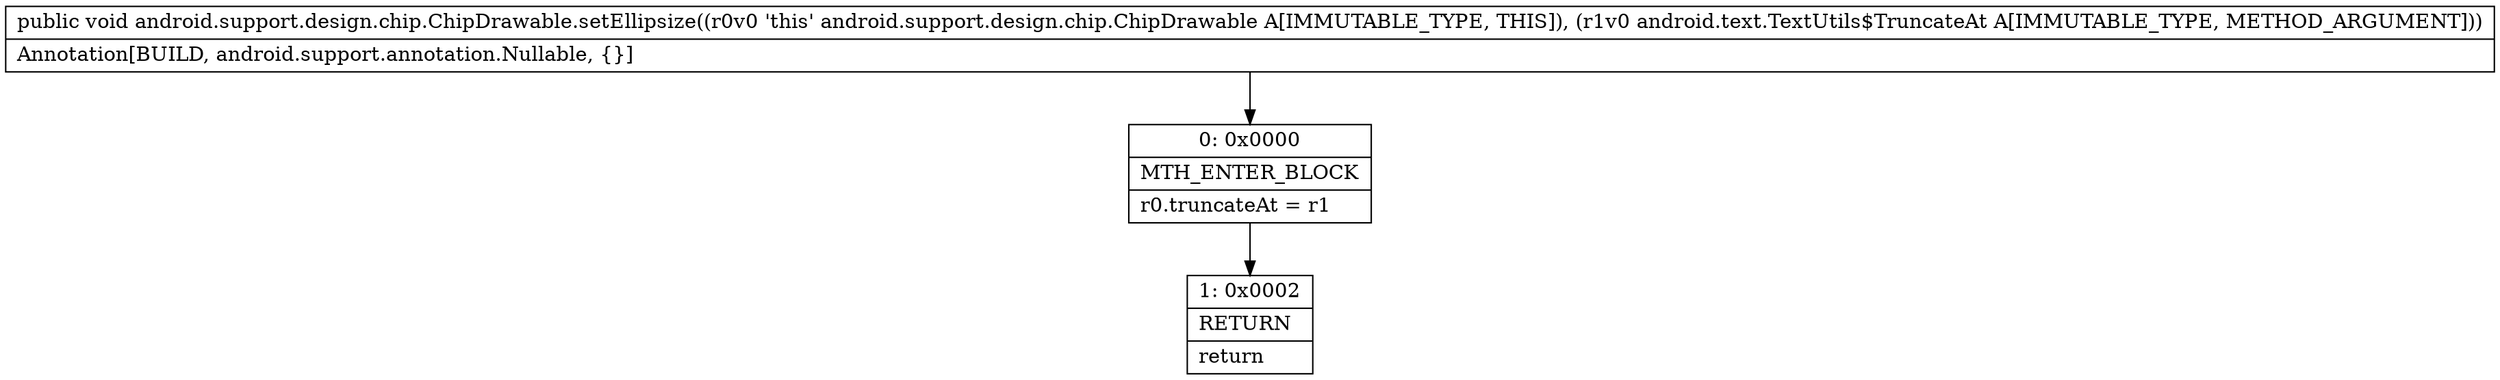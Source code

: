 digraph "CFG forandroid.support.design.chip.ChipDrawable.setEllipsize(Landroid\/text\/TextUtils$TruncateAt;)V" {
Node_0 [shape=record,label="{0\:\ 0x0000|MTH_ENTER_BLOCK\l|r0.truncateAt = r1\l}"];
Node_1 [shape=record,label="{1\:\ 0x0002|RETURN\l|return\l}"];
MethodNode[shape=record,label="{public void android.support.design.chip.ChipDrawable.setEllipsize((r0v0 'this' android.support.design.chip.ChipDrawable A[IMMUTABLE_TYPE, THIS]), (r1v0 android.text.TextUtils$TruncateAt A[IMMUTABLE_TYPE, METHOD_ARGUMENT]))  | Annotation[BUILD, android.support.annotation.Nullable, \{\}]\l}"];
MethodNode -> Node_0;
Node_0 -> Node_1;
}

